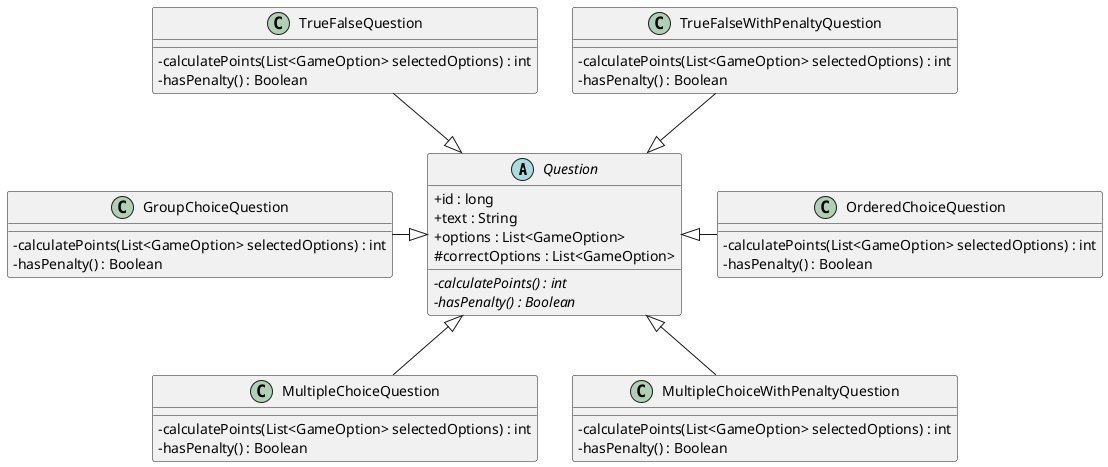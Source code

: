 @startuml DiagramaUML-DetallePreguntas-TP2

skinparam classAttributeIconSize 0

abstract Question{
    + id : long
    + text : String
    + options : List<GameOption>
    # correctOptions : List<GameOption>
    - {abstract}calculatePoints() : int
    - {abstract}hasPenalty() : Boolean
}

class TrueFalseQuestion{
    - calculatePoints(List<GameOption> selectedOptions) : int
    - hasPenalty() : Boolean
}

class TrueFalseWithPenaltyQuestion{
    - calculatePoints(List<GameOption> selectedOptions) : int
    - hasPenalty() : Boolean
}

class OrderedChoiceQuestion{
    - calculatePoints(List<GameOption> selectedOptions) : int
    - hasPenalty() : Boolean
}

class MultipleChoiceQuestion{
    - calculatePoints(List<GameOption> selectedOptions) : int
    - hasPenalty() : Boolean
}

class MultipleChoiceWithPenaltyQuestion{
    - calculatePoints(List<GameOption> selectedOptions) : int
    - hasPenalty() : Boolean
}

class GroupChoiceQuestion{
    - calculatePoints(List<GameOption> selectedOptions) : int
    - hasPenalty() : Boolean
}


TrueFalseQuestion --|> Question
TrueFalseWithPenaltyQuestion --|> Question

OrderedChoiceQuestion --left|> Question

MultipleChoiceQuestion --up|> Question
MultipleChoiceWithPenaltyQuestion --up|> Question

GroupChoiceQuestion --right|> Question

@enduml
